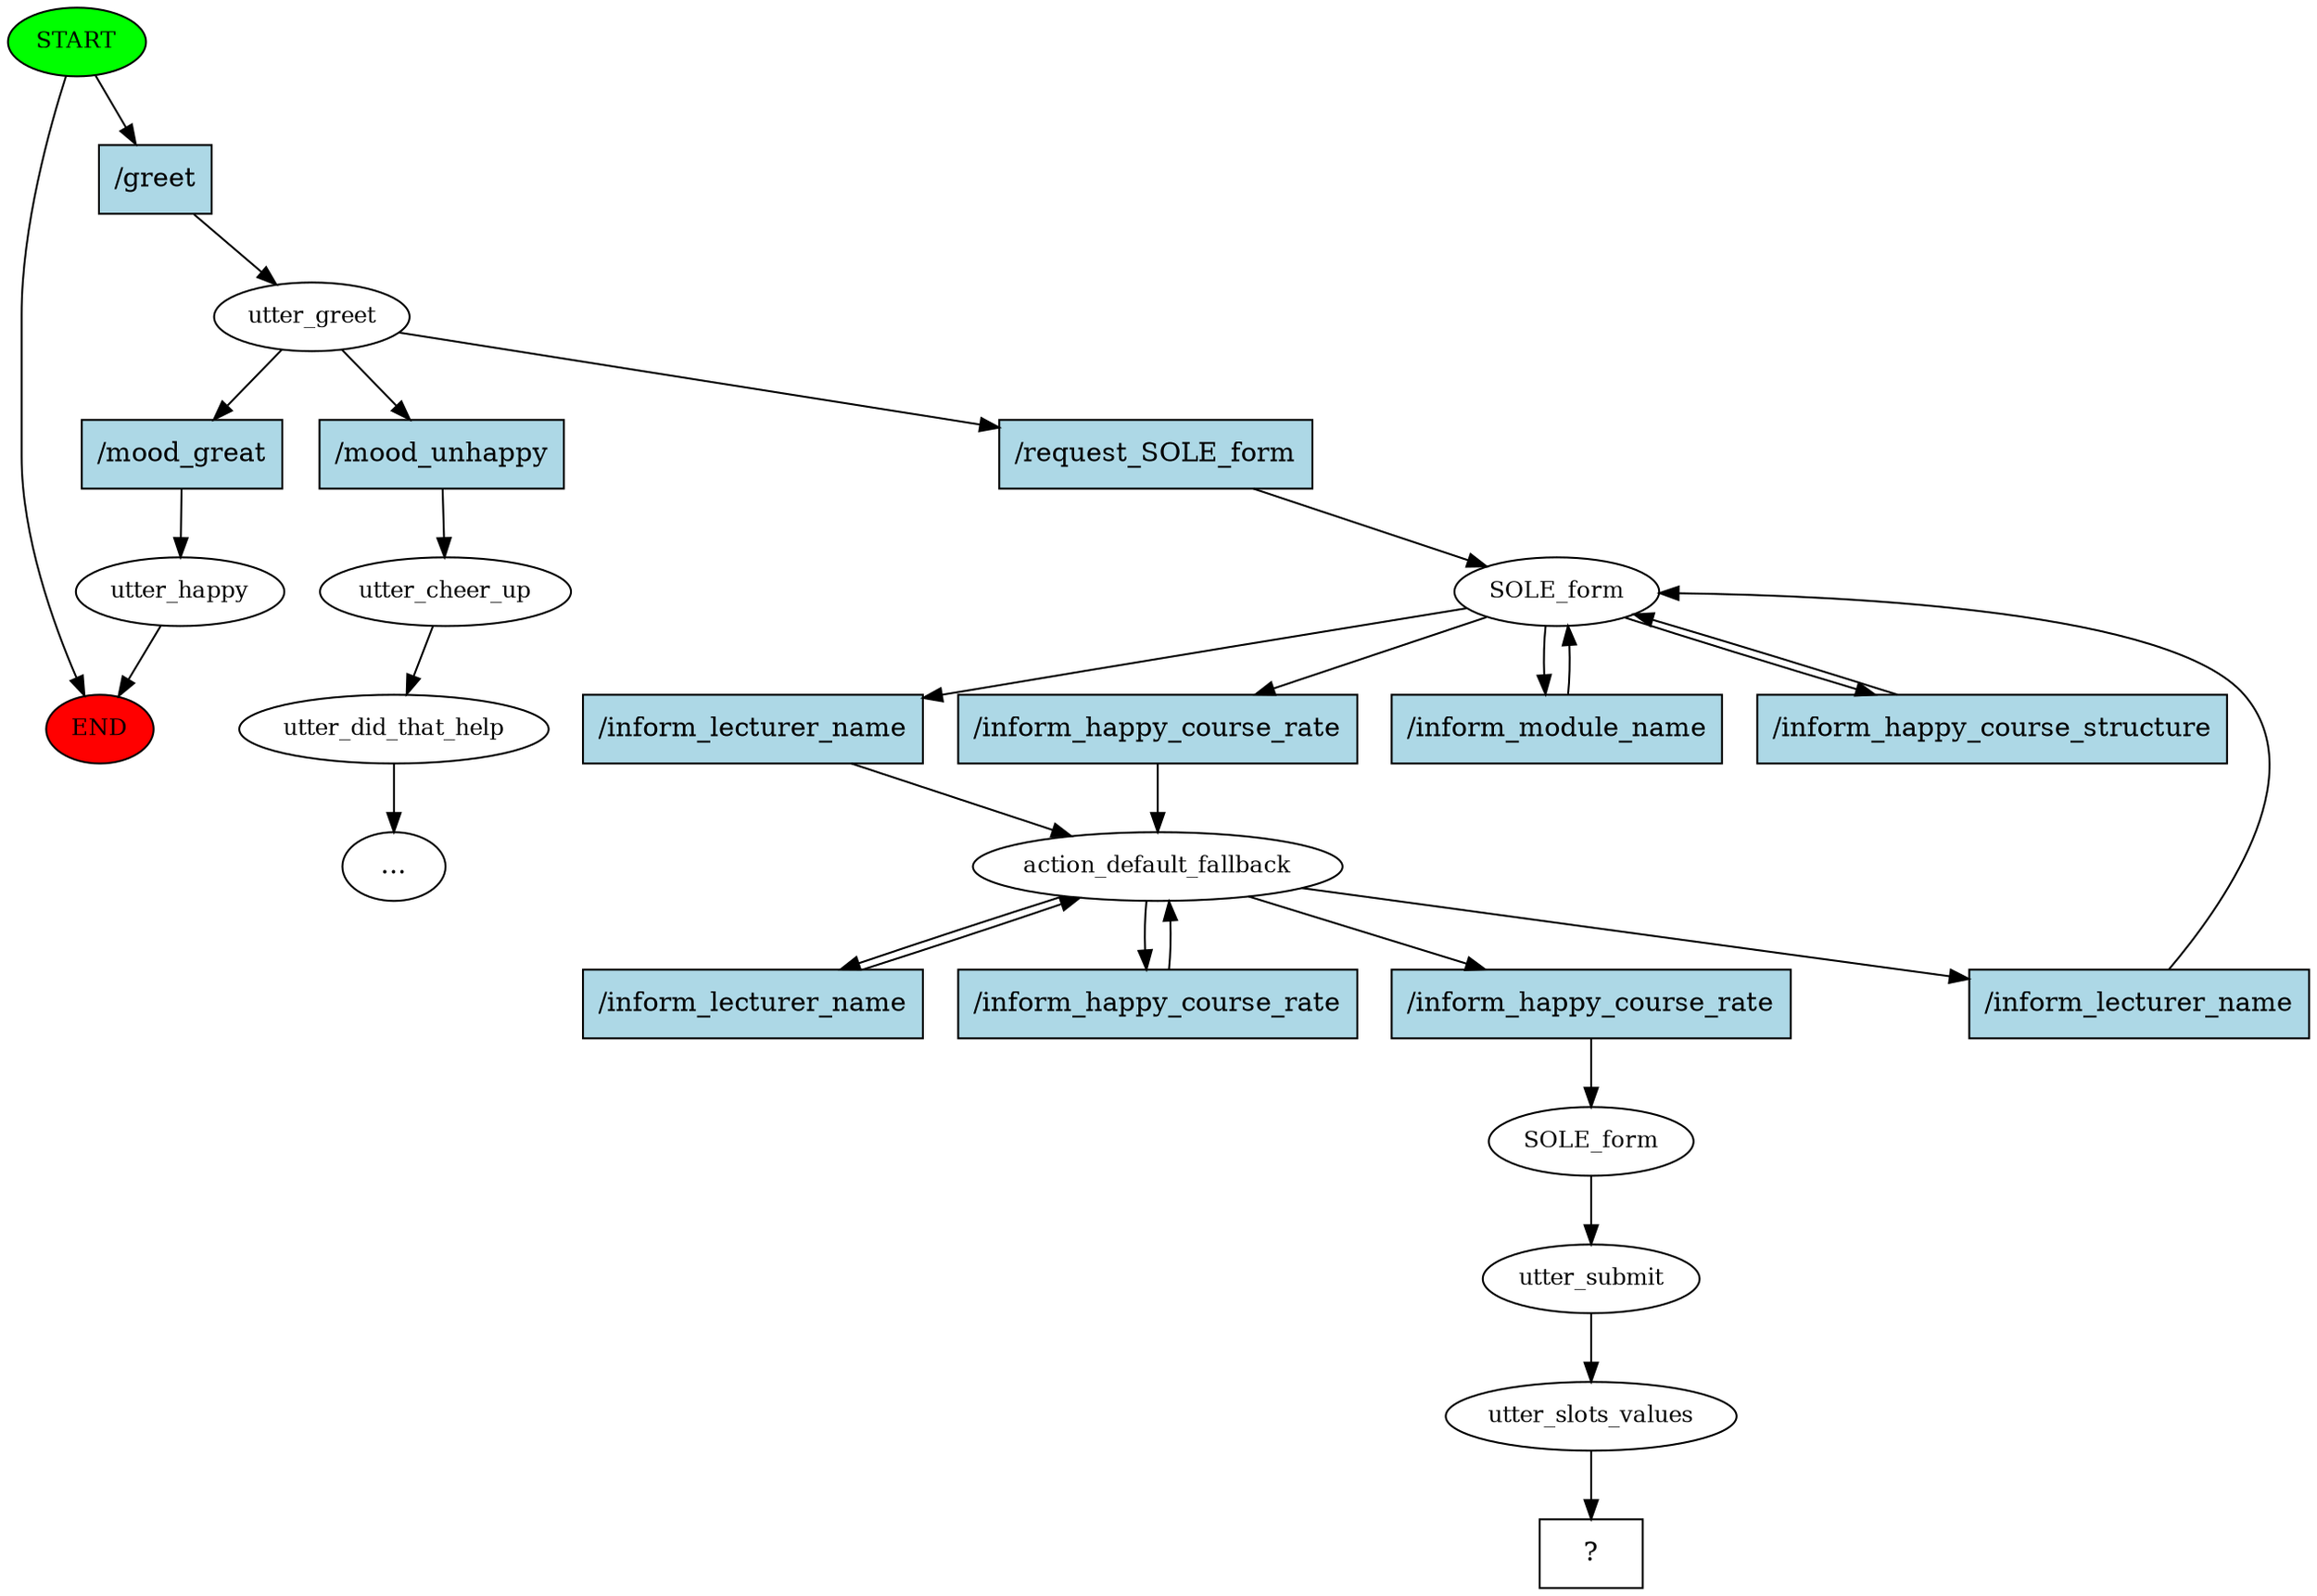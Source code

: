 digraph  {
0 [class="start active", fillcolor=green, fontsize=12, label=START, style=filled];
"-1" [class=end, fillcolor=red, fontsize=12, label=END, style=filled];
1 [class=active, fontsize=12, label=utter_greet];
2 [class="", fontsize=12, label=utter_happy];
4 [class="", fontsize=12, label=utter_cheer_up];
5 [class="", fontsize=12, label=utter_did_that_help];
"-4" [class=ellipsis, label="..."];
10 [class=active, fontsize=12, label=SOLE_form];
12 [class=active, fontsize=12, label=action_default_fallback];
18 [class=active, fontsize=12, label=SOLE_form];
19 [class=active, fontsize=12, label=utter_submit];
20 [class=active, fontsize=12, label=utter_slots_values];
21 [class="intent dashed active", label="  ?  ", shape=rect];
22 [class="intent active", fillcolor=lightblue, label="/greet", shape=rect, style=filled];
23 [class=intent, fillcolor=lightblue, label="/mood_great", shape=rect, style=filled];
24 [class=intent, fillcolor=lightblue, label="/mood_unhappy", shape=rect, style=filled];
25 [class="intent active", fillcolor=lightblue, label="/request_SOLE_form", shape=rect, style=filled];
26 [class="intent active", fillcolor=lightblue, label="/inform_lecturer_name", shape=rect, style=filled];
27 [class="intent active", fillcolor=lightblue, label="/inform_happy_course_rate", shape=rect, style=filled];
28 [class="intent active", fillcolor=lightblue, label="/inform_module_name", shape=rect, style=filled];
29 [class="intent active", fillcolor=lightblue, label="/inform_happy_course_structure", shape=rect, style=filled];
30 [class="intent active", fillcolor=lightblue, label="/inform_lecturer_name", shape=rect, style=filled];
31 [class="intent active", fillcolor=lightblue, label="/inform_happy_course_rate", shape=rect, style=filled];
32 [class="intent active", fillcolor=lightblue, label="/inform_lecturer_name", shape=rect, style=filled];
33 [class="intent active", fillcolor=lightblue, label="/inform_happy_course_rate", shape=rect, style=filled];
0 -> "-1"  [class="", key=NONE, label=""];
0 -> 22  [class=active, key=0];
1 -> 23  [class="", key=0];
1 -> 24  [class="", key=0];
1 -> 25  [class=active, key=0];
2 -> "-1"  [class="", key=NONE, label=""];
4 -> 5  [class="", key=NONE, label=""];
5 -> "-4"  [class="", key=NONE, label=""];
10 -> 26  [class=active, key=0];
10 -> 27  [class=active, key=0];
10 -> 28  [class=active, key=0];
10 -> 29  [class=active, key=0];
12 -> 30  [class=active, key=0];
12 -> 31  [class=active, key=0];
12 -> 32  [class=active, key=0];
12 -> 33  [class=active, key=0];
18 -> 19  [class=active, key=NONE, label=""];
19 -> 20  [class=active, key=NONE, label=""];
20 -> 21  [class=active, key=NONE, label=""];
22 -> 1  [class=active, key=0];
23 -> 2  [class="", key=0];
24 -> 4  [class="", key=0];
25 -> 10  [class=active, key=0];
26 -> 12  [class=active, key=0];
27 -> 12  [class=active, key=0];
28 -> 10  [class=active, key=0];
29 -> 10  [class=active, key=0];
30 -> 12  [class=active, key=0];
31 -> 12  [class=active, key=0];
32 -> 10  [class=active, key=0];
33 -> 18  [class=active, key=0];
}
